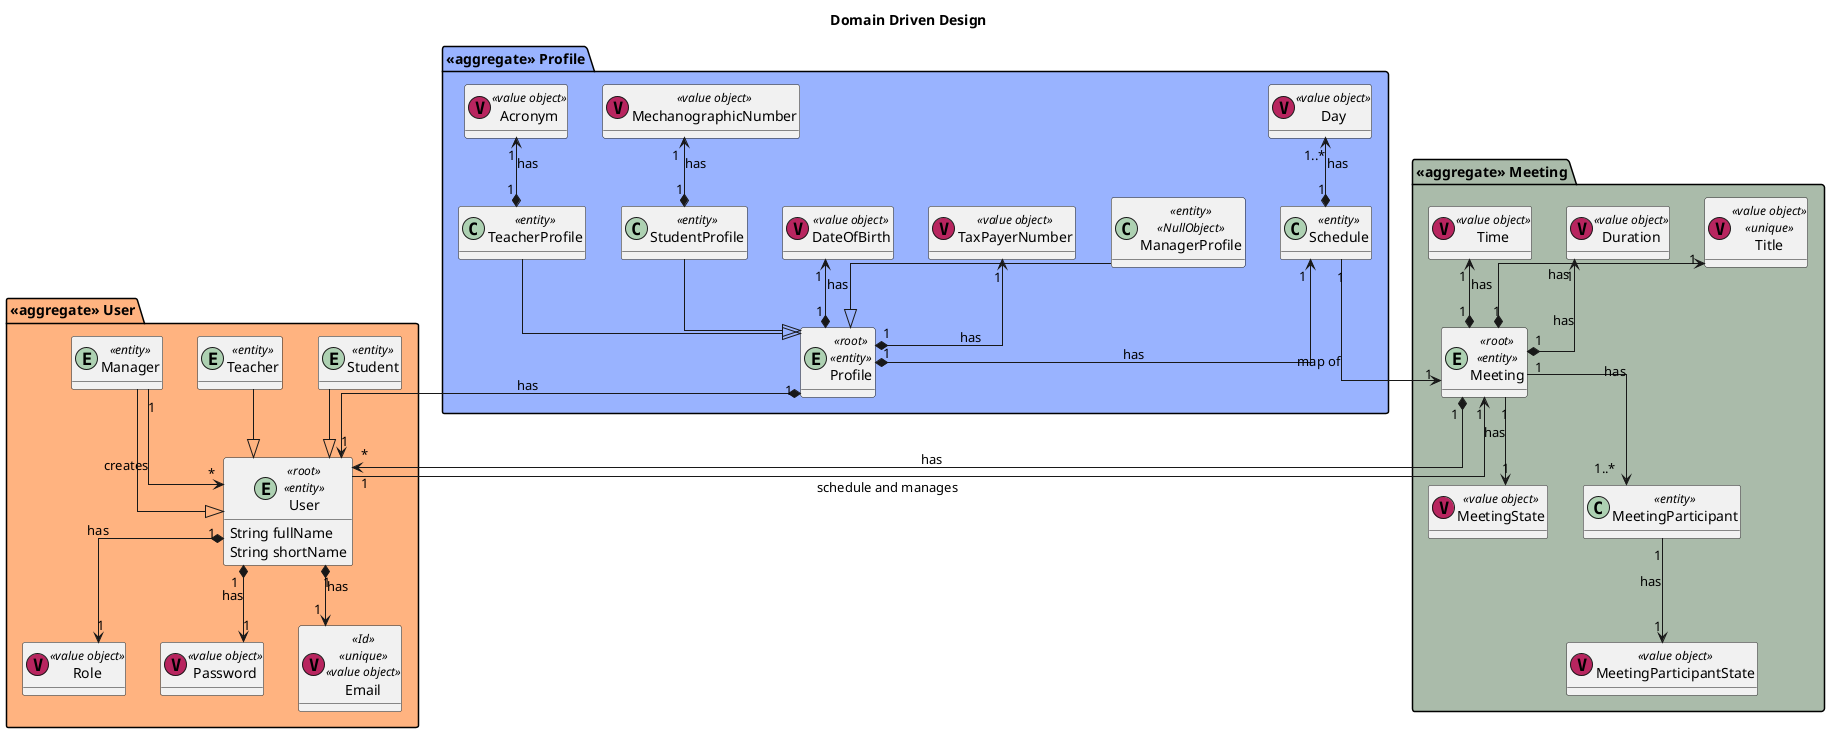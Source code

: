 @startuml

hide methods

skinparam packageStyle rectangle
skinparam linetype ortho

top to bottom direction

title Domain Driven Design

package "<<aggregate>> User" <<Folder>> #ffb380 {

   entity User <<root>> <<entity>>{
        String fullName
        String shortName
    }

    class Role <<(V,#B8255F) value object>> {}
    class Password <<(V,#B8255F) value object>> {}
    class Email <<Id>> <<unique>> <<(V,#B8255F) value object>>  {}
    entity Student <<entity>>{}
    entity Teacher <<entity>>{}
    entity Manager <<entity>>{}

    User "1" *--> "1" Email : has
    User "1" *--> "1" Password : has
    User "1" *--> "1" Role : has
    Manager "1" --> "*" User : creates
    Manager --|> User
    Student --|> User
    Teacher --|> User
}

package "<<aggregate>> Profile" <<Folder>> #99b3ff {
   entity Profile <<root>> <<entity>>{}

    class TeacherProfile <<entity>> {}
    class StudentProfile <<entity>> {}
    class ManagerProfile <<entity>> <<NullObject>> {}
    class TaxPayerNumber <<(V,#B8255F) value object>> {}
    class DateOfBirth <<(V,#B8255F) value object>> {}
    class MechanographicNumber <<(V,#B8255F) value object>> {}
    class Acronym <<(V,#B8255F) value object>> {}
    class Schedule <<entity>> {}
    class "Day" as ProfileDay <<(V,#B8255F) value object>> {}

    TeacherProfile --|> Profile
    StudentProfile --|> Profile
    ManagerProfile --|> Profile
    TaxPayerNumber "1" <--* "1" Profile : has
    DateOfBirth "1" <--* "1" Profile : has
    MechanographicNumber "1" <--* "1" StudentProfile : has
    Acronym "1" <--* "1" TeacherProfile : has
    Schedule "1" <--* "1" Profile : has
    ProfileDay "1..*" <--* "1" Schedule : has
}
Profile "1" *--> "1" User : has

package "<<aggregate>> Meeting" <<Folder>> #aabbaa {
   entity Meeting <<root>> <<entity>>{
    }

    class "Title" as MeetingTitle <<(V,#B8255F) value object>> <<unique>> {}
    class Duration <<(V,#B8255F) value object>> {}
    class Time <<(V,#B8255F) value object>> {}
    class MeetingState <<(V,#B8255F) value object>> {}
    class MeetingParticipant <<entity>> {}
    class MeetingParticipantState <<(V,#B8255F) value object>> {}

    Schedule "1" --> "1" Meeting : map of
    MeetingTitle "1" <--* "1" Meeting : has
    Duration "1" <--* "1" Meeting : has
    Time "1" <--* "1" Meeting : has
    Meeting "1" *--> "*" User : has
    Meeting "1" <-- "1" User : schedule and manages
    Meeting "1" --> "1" MeetingState : has
    Meeting "1" --> "1..*" MeetingParticipant : has
    MeetingParticipant "1" --> "1" MeetingParticipantState : has
}

@enduml